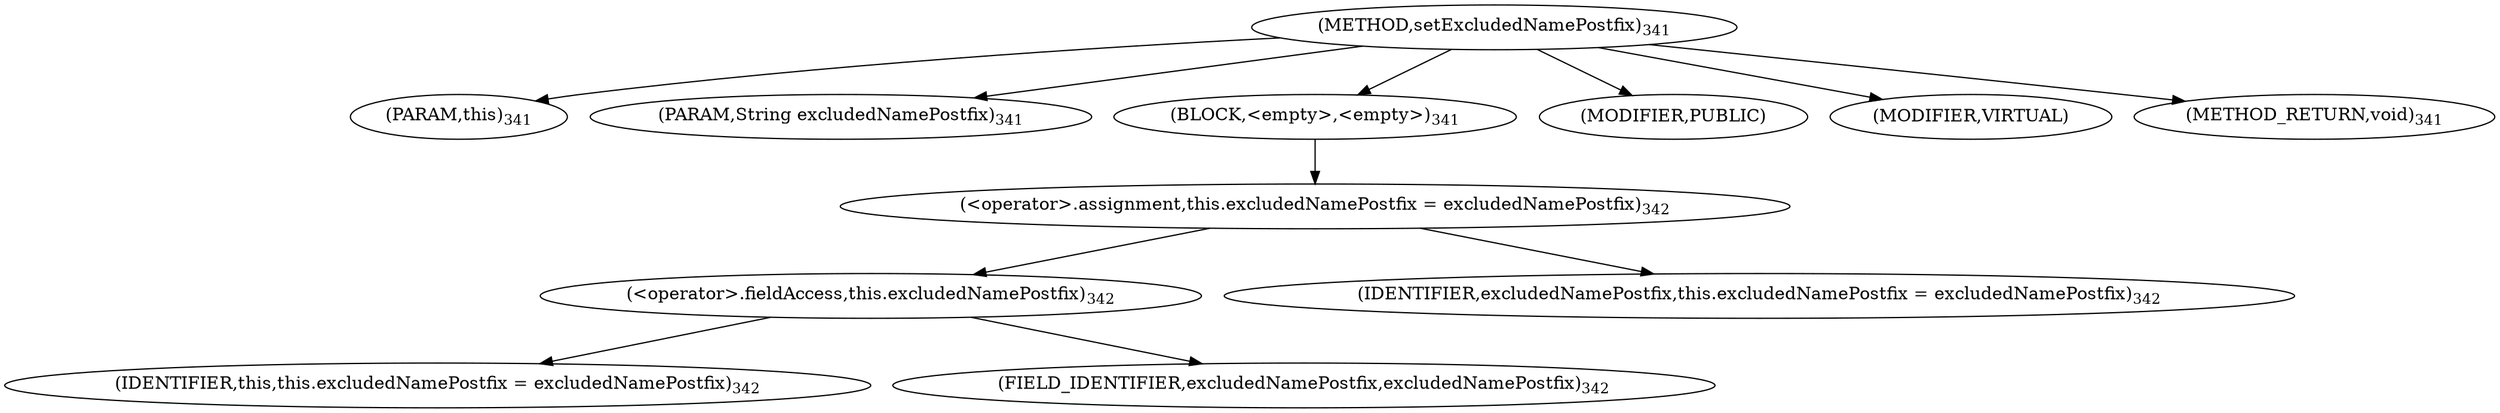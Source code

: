 digraph "setExcludedNamePostfix" {  
"850" [label = <(METHOD,setExcludedNamePostfix)<SUB>341</SUB>> ]
"73" [label = <(PARAM,this)<SUB>341</SUB>> ]
"851" [label = <(PARAM,String excludedNamePostfix)<SUB>341</SUB>> ]
"852" [label = <(BLOCK,&lt;empty&gt;,&lt;empty&gt;)<SUB>341</SUB>> ]
"853" [label = <(&lt;operator&gt;.assignment,this.excludedNamePostfix = excludedNamePostfix)<SUB>342</SUB>> ]
"854" [label = <(&lt;operator&gt;.fieldAccess,this.excludedNamePostfix)<SUB>342</SUB>> ]
"72" [label = <(IDENTIFIER,this,this.excludedNamePostfix = excludedNamePostfix)<SUB>342</SUB>> ]
"855" [label = <(FIELD_IDENTIFIER,excludedNamePostfix,excludedNamePostfix)<SUB>342</SUB>> ]
"856" [label = <(IDENTIFIER,excludedNamePostfix,this.excludedNamePostfix = excludedNamePostfix)<SUB>342</SUB>> ]
"857" [label = <(MODIFIER,PUBLIC)> ]
"858" [label = <(MODIFIER,VIRTUAL)> ]
"859" [label = <(METHOD_RETURN,void)<SUB>341</SUB>> ]
  "850" -> "73" 
  "850" -> "851" 
  "850" -> "852" 
  "850" -> "857" 
  "850" -> "858" 
  "850" -> "859" 
  "852" -> "853" 
  "853" -> "854" 
  "853" -> "856" 
  "854" -> "72" 
  "854" -> "855" 
}
